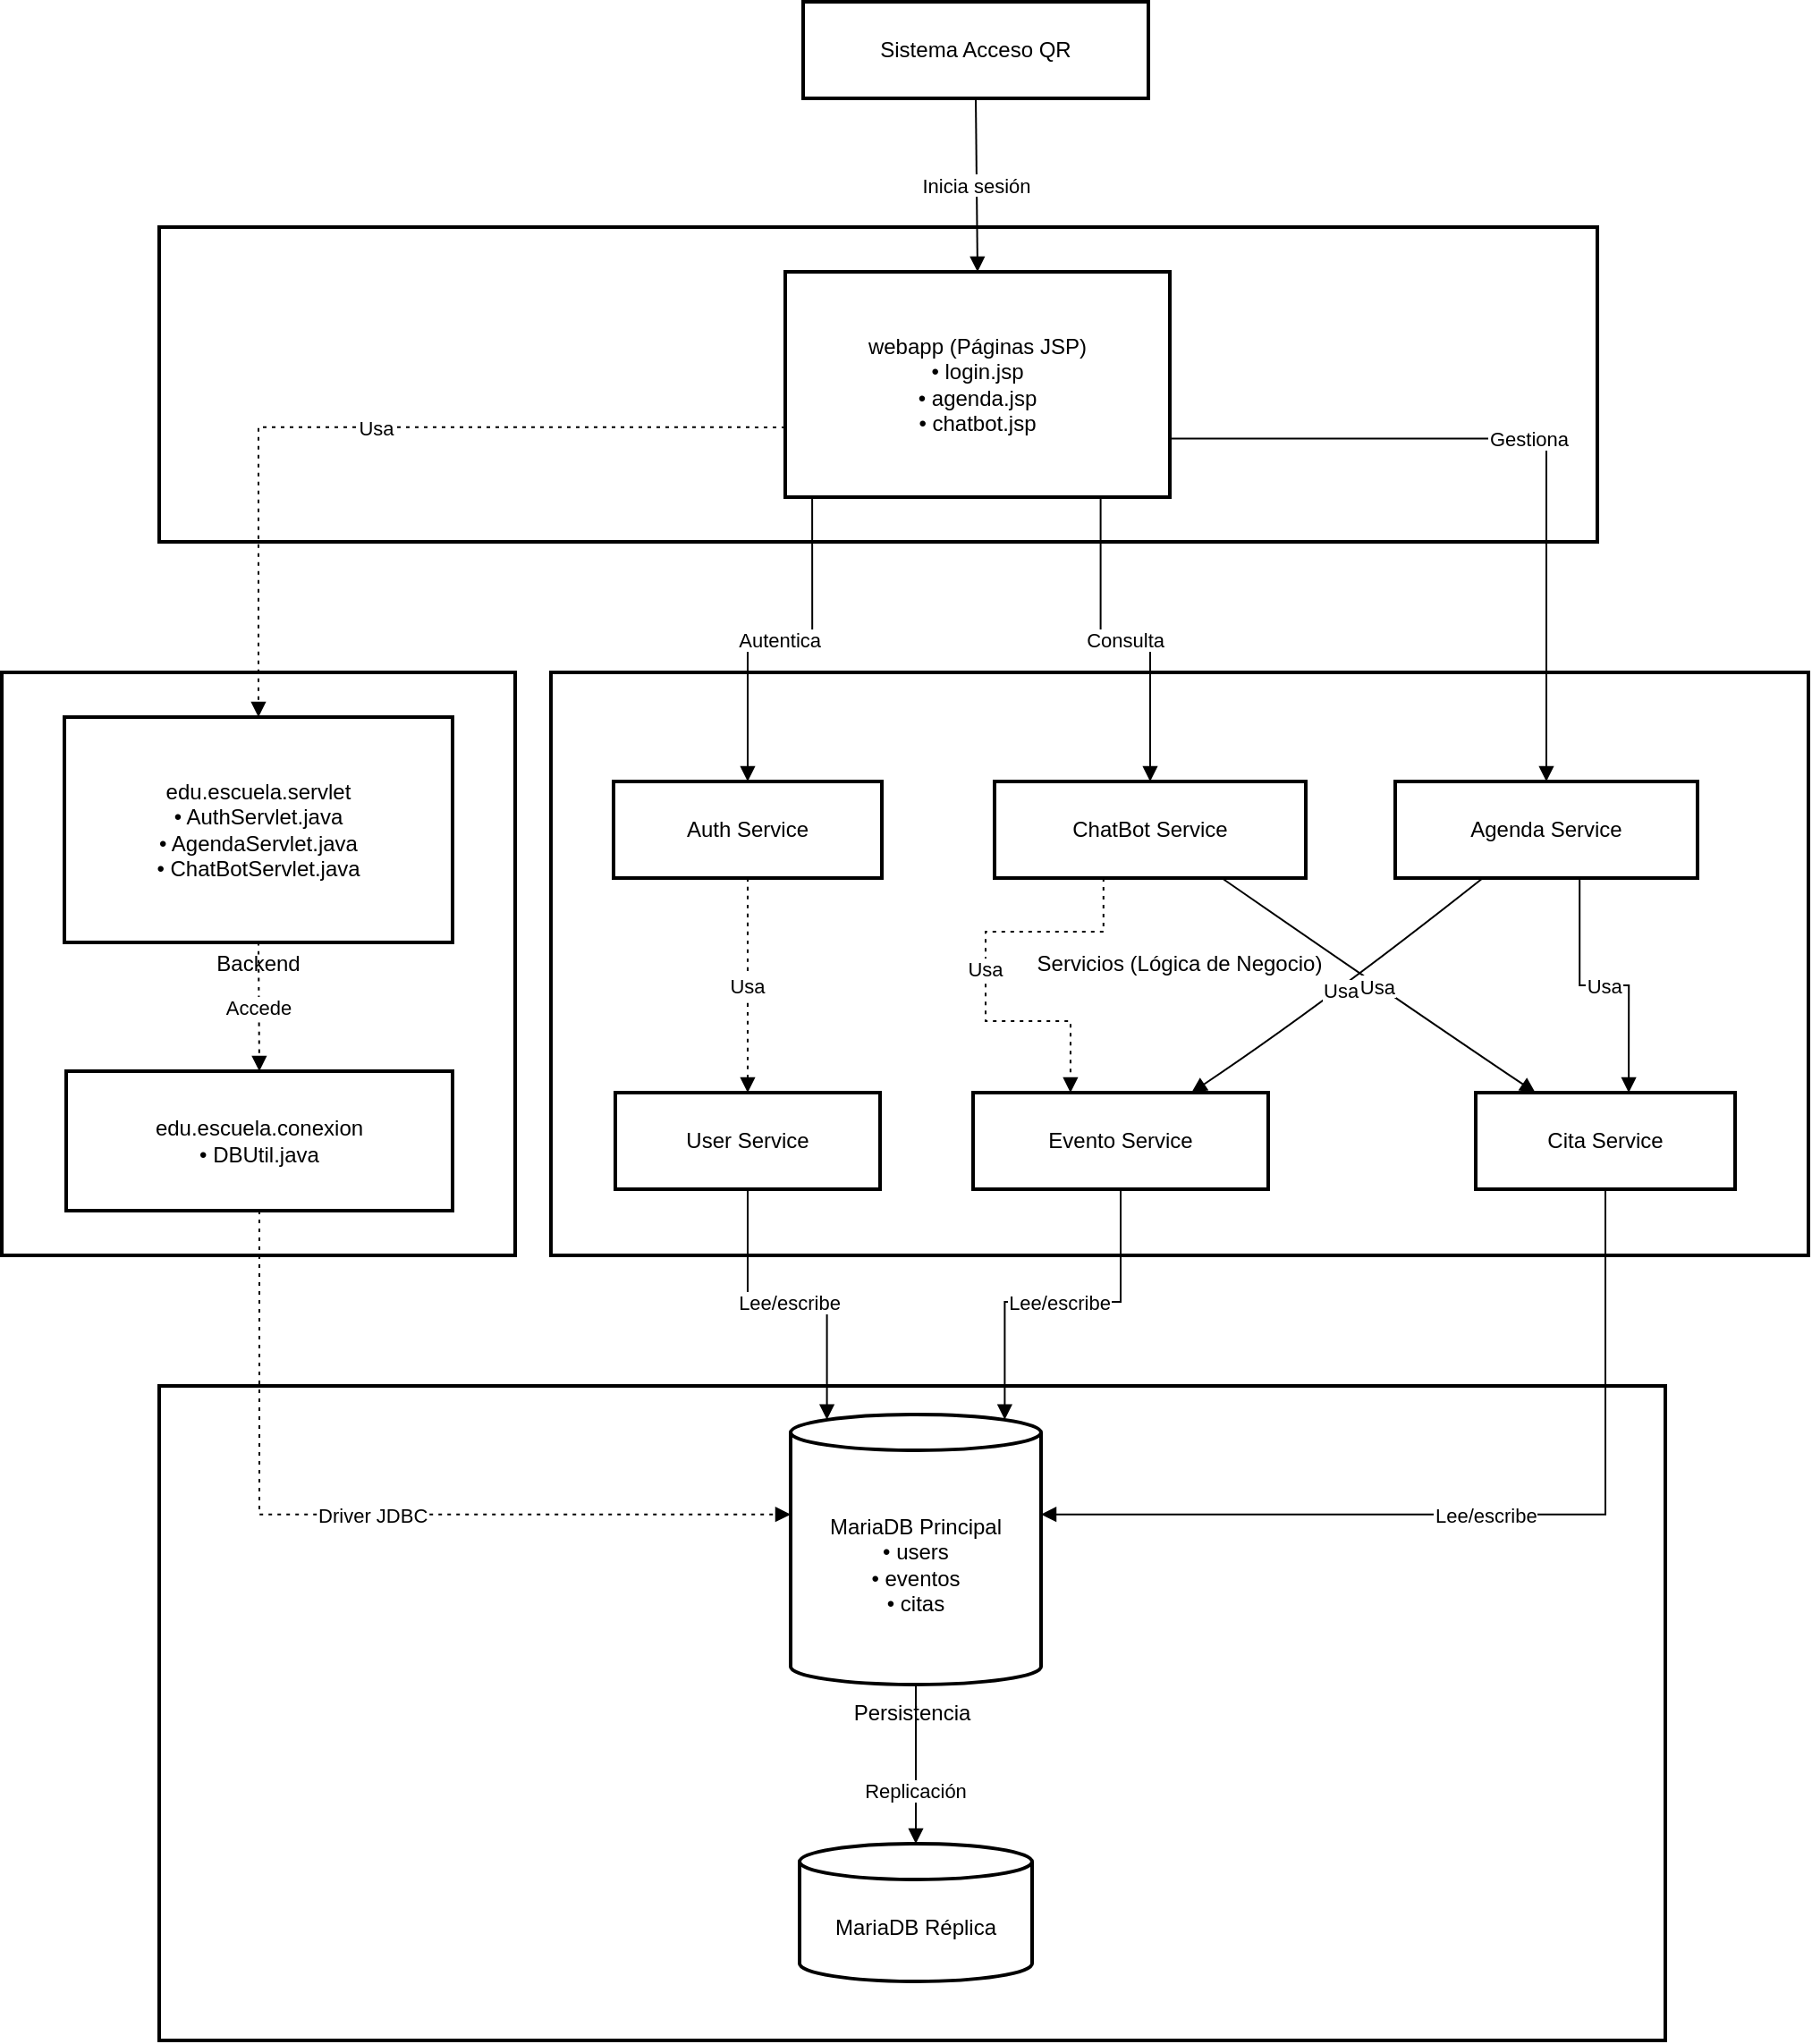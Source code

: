 <mxfile version="27.1.6">
  <diagram name="Page-1" id="cLnl78TK6VFA2XXWojxr">
    <mxGraphModel dx="1529" dy="1838" grid="1" gridSize="10" guides="1" tooltips="1" connect="1" arrows="1" fold="1" page="1" pageScale="1" pageWidth="850" pageHeight="1100" math="0" shadow="0">
      <root>
        <mxCell id="0" />
        <mxCell id="1" parent="0" />
        <mxCell id="lwonQxIqzes1S_wUgZxZ-1" value="Persistencia" style="whiteSpace=wrap;strokeWidth=2;" vertex="1" parent="1">
          <mxGeometry x="318" y="774" width="842" height="366" as="geometry" />
        </mxCell>
        <mxCell id="lwonQxIqzes1S_wUgZxZ-2" value="Servicios (Lógica de Negocio)" style="whiteSpace=wrap;strokeWidth=2;" vertex="1" parent="1">
          <mxGeometry x="537" y="375" width="703" height="326" as="geometry" />
        </mxCell>
        <mxCell id="lwonQxIqzes1S_wUgZxZ-3" value="Backend" style="whiteSpace=wrap;strokeWidth=2;" vertex="1" parent="1">
          <mxGeometry x="230" y="375" width="287" height="326" as="geometry" />
        </mxCell>
        <mxCell id="lwonQxIqzes1S_wUgZxZ-4" value="Frontend" style="whiteSpace=wrap;strokeWidth=2;" vertex="1" parent="1">
          <mxGeometry x="318" y="126" width="804" height="176" as="geometry" />
        </mxCell>
        <mxCell id="lwonQxIqzes1S_wUgZxZ-5" value="Sistema Acceso QR" style="whiteSpace=wrap;strokeWidth=2;" vertex="1" parent="1">
          <mxGeometry x="678" width="193" height="54" as="geometry" />
        </mxCell>
        <mxCell id="lwonQxIqzes1S_wUgZxZ-6" value="webapp (Páginas JSP)&#xa;• login.jsp&#xa;• agenda.jsp&#xa;• chatbot.jsp" style="whiteSpace=wrap;strokeWidth=2;" vertex="1" parent="1">
          <mxGeometry x="668" y="151" width="215" height="126" as="geometry" />
        </mxCell>
        <mxCell id="lwonQxIqzes1S_wUgZxZ-7" value="edu.escuela.servlet&#xa;• AuthServlet.java&#xa;• AgendaServlet.java&#xa;• ChatBotServlet.java" style="whiteSpace=wrap;strokeWidth=2;" vertex="1" parent="1">
          <mxGeometry x="265" y="400" width="217" height="126" as="geometry" />
        </mxCell>
        <mxCell id="lwonQxIqzes1S_wUgZxZ-8" value="edu.escuela.conexion&#xa;• DBUtil.java" style="whiteSpace=wrap;strokeWidth=2;" vertex="1" parent="1">
          <mxGeometry x="266" y="598" width="216" height="78" as="geometry" />
        </mxCell>
        <mxCell id="lwonQxIqzes1S_wUgZxZ-9" value="Auth Service" style="whiteSpace=wrap;strokeWidth=2;" vertex="1" parent="1">
          <mxGeometry x="572" y="436" width="150" height="54" as="geometry" />
        </mxCell>
        <mxCell id="lwonQxIqzes1S_wUgZxZ-10" value="User Service" style="whiteSpace=wrap;strokeWidth=2;" vertex="1" parent="1">
          <mxGeometry x="573" y="610" width="148" height="54" as="geometry" />
        </mxCell>
        <mxCell id="lwonQxIqzes1S_wUgZxZ-11" value="ChatBot Service" style="whiteSpace=wrap;strokeWidth=2;" vertex="1" parent="1">
          <mxGeometry x="785" y="436" width="174" height="54" as="geometry" />
        </mxCell>
        <mxCell id="lwonQxIqzes1S_wUgZxZ-12" value="Evento Service" style="whiteSpace=wrap;strokeWidth=2;" vertex="1" parent="1">
          <mxGeometry x="773" y="610" width="165" height="54" as="geometry" />
        </mxCell>
        <mxCell id="lwonQxIqzes1S_wUgZxZ-13" value="Cita Service" style="whiteSpace=wrap;strokeWidth=2;" vertex="1" parent="1">
          <mxGeometry x="1054" y="610" width="145" height="54" as="geometry" />
        </mxCell>
        <mxCell id="lwonQxIqzes1S_wUgZxZ-14" value="Agenda Service" style="whiteSpace=wrap;strokeWidth=2;" vertex="1" parent="1">
          <mxGeometry x="1009" y="436" width="169" height="54" as="geometry" />
        </mxCell>
        <mxCell id="lwonQxIqzes1S_wUgZxZ-15" value="MariaDB Principal&#xa;• users&#xa;• eventos&#xa;• citas" style="shape=cylinder3;boundedLbl=1;backgroundOutline=1;size=10;strokeWidth=2;whiteSpace=wrap;" vertex="1" parent="1">
          <mxGeometry x="671" y="790" width="140" height="151" as="geometry" />
        </mxCell>
        <mxCell id="lwonQxIqzes1S_wUgZxZ-16" value="MariaDB Réplica" style="shape=cylinder3;boundedLbl=1;backgroundOutline=1;size=10;strokeWidth=2;whiteSpace=wrap;" vertex="1" parent="1">
          <mxGeometry x="676" y="1030" width="130" height="77" as="geometry" />
        </mxCell>
        <mxCell id="lwonQxIqzes1S_wUgZxZ-17" value="Inicia sesión" style="curved=1;startArrow=none;endArrow=block;exitX=0.5;exitY=1;entryX=0.5;entryY=0;rounded=0;" edge="1" parent="1" source="lwonQxIqzes1S_wUgZxZ-5" target="lwonQxIqzes1S_wUgZxZ-6">
          <mxGeometry relative="1" as="geometry">
            <Array as="points" />
          </mxGeometry>
        </mxCell>
        <mxCell id="lwonQxIqzes1S_wUgZxZ-18" value="Usa" style="curved=1;dashed=1;dashPattern=2 3;startArrow=none;endArrow=block;exitX=0.5;exitY=1;entryX=0.5;entryY=0;rounded=0;" edge="1" parent="1" source="lwonQxIqzes1S_wUgZxZ-9" target="lwonQxIqzes1S_wUgZxZ-10">
          <mxGeometry relative="1" as="geometry">
            <Array as="points" />
          </mxGeometry>
        </mxCell>
        <mxCell id="lwonQxIqzes1S_wUgZxZ-19" value="Usa" style="dashed=1;dashPattern=2 3;startArrow=none;endArrow=block;exitX=0.35;exitY=1;entryX=0.33;entryY=0;rounded=0;edgeStyle=orthogonalEdgeStyle;" edge="1" parent="1" source="lwonQxIqzes1S_wUgZxZ-11" target="lwonQxIqzes1S_wUgZxZ-12">
          <mxGeometry relative="1" as="geometry">
            <Array as="points">
              <mxPoint x="846" y="520" />
              <mxPoint x="780" y="520" />
              <mxPoint x="780" y="570" />
              <mxPoint x="828" y="570" />
            </Array>
          </mxGeometry>
        </mxCell>
        <mxCell id="lwonQxIqzes1S_wUgZxZ-20" value="Usa" style="curved=1;startArrow=none;endArrow=block;exitX=0.73;exitY=1;entryX=0.23;entryY=0;rounded=0;" edge="1" parent="1" source="lwonQxIqzes1S_wUgZxZ-11" target="lwonQxIqzes1S_wUgZxZ-13">
          <mxGeometry relative="1" as="geometry">
            <Array as="points">
              <mxPoint x="1016" y="562" />
            </Array>
          </mxGeometry>
        </mxCell>
        <mxCell id="lwonQxIqzes1S_wUgZxZ-21" value="Usa" style="curved=1;startArrow=none;endArrow=block;exitX=0.29;exitY=1;entryX=0.74;entryY=0;rounded=0;" edge="1" parent="1" source="lwonQxIqzes1S_wUgZxZ-14" target="lwonQxIqzes1S_wUgZxZ-12">
          <mxGeometry relative="1" as="geometry">
            <Array as="points">
              <mxPoint x="967" y="562" />
            </Array>
          </mxGeometry>
        </mxCell>
        <mxCell id="lwonQxIqzes1S_wUgZxZ-22" value="Usa" style="startArrow=none;endArrow=block;exitX=0.61;exitY=1;entryX=0.59;entryY=0;rounded=0;edgeStyle=orthogonalEdgeStyle;" edge="1" parent="1" source="lwonQxIqzes1S_wUgZxZ-14" target="lwonQxIqzes1S_wUgZxZ-13">
          <mxGeometry relative="1" as="geometry" />
        </mxCell>
        <mxCell id="lwonQxIqzes1S_wUgZxZ-23" value="Autentica" style="startArrow=none;endArrow=block;exitX=0.07;exitY=1;entryX=0.5;entryY=0;rounded=0;edgeStyle=orthogonalEdgeStyle;" edge="1" parent="1" source="lwonQxIqzes1S_wUgZxZ-6" target="lwonQxIqzes1S_wUgZxZ-9">
          <mxGeometry relative="1" as="geometry" />
        </mxCell>
        <mxCell id="lwonQxIqzes1S_wUgZxZ-24" value="Gestiona" style="startArrow=none;endArrow=block;exitX=1;exitY=0.74;entryX=0.5;entryY=0;rounded=0;edgeStyle=orthogonalEdgeStyle;" edge="1" parent="1" source="lwonQxIqzes1S_wUgZxZ-6" target="lwonQxIqzes1S_wUgZxZ-14">
          <mxGeometry relative="1" as="geometry" />
        </mxCell>
        <mxCell id="lwonQxIqzes1S_wUgZxZ-25" value="Consulta" style="startArrow=none;endArrow=block;exitX=0.82;exitY=1;entryX=0.5;entryY=0;rounded=0;edgeStyle=orthogonalEdgeStyle;" edge="1" parent="1" source="lwonQxIqzes1S_wUgZxZ-6" target="lwonQxIqzes1S_wUgZxZ-11">
          <mxGeometry relative="1" as="geometry" />
        </mxCell>
        <mxCell id="lwonQxIqzes1S_wUgZxZ-26" value="Usa" style="dashed=1;dashPattern=2 3;startArrow=none;endArrow=block;exitX=0;exitY=0.69;entryX=0.5;entryY=0;rounded=0;edgeStyle=orthogonalEdgeStyle;" edge="1" parent="1" source="lwonQxIqzes1S_wUgZxZ-6" target="lwonQxIqzes1S_wUgZxZ-7">
          <mxGeometry relative="1" as="geometry" />
        </mxCell>
        <mxCell id="lwonQxIqzes1S_wUgZxZ-27" value="Accede" style="curved=1;dashed=1;dashPattern=2 3;startArrow=none;endArrow=block;exitX=0.5;exitY=1;entryX=0.5;entryY=0;rounded=0;" edge="1" parent="1" source="lwonQxIqzes1S_wUgZxZ-7" target="lwonQxIqzes1S_wUgZxZ-8">
          <mxGeometry relative="1" as="geometry">
            <Array as="points" />
          </mxGeometry>
        </mxCell>
        <mxCell id="lwonQxIqzes1S_wUgZxZ-28" value="Driver JDBC" style="dashed=1;dashPattern=2 3;startArrow=none;endArrow=block;exitX=0.5;exitY=1;entryX=0;entryY=0.37;rounded=0;edgeStyle=orthogonalEdgeStyle;" edge="1" parent="1" source="lwonQxIqzes1S_wUgZxZ-8" target="lwonQxIqzes1S_wUgZxZ-15">
          <mxGeometry relative="1" as="geometry" />
        </mxCell>
        <mxCell id="lwonQxIqzes1S_wUgZxZ-29" value="Lee/escribe" style="startArrow=none;endArrow=block;exitX=0.5;exitY=1;entryX=0.145;entryY=0;rounded=0;edgeStyle=orthogonalEdgeStyle;entryDx=0;entryDy=2.9;entryPerimeter=0;" edge="1" parent="1" source="lwonQxIqzes1S_wUgZxZ-10" target="lwonQxIqzes1S_wUgZxZ-15">
          <mxGeometry relative="1" as="geometry" />
        </mxCell>
        <mxCell id="lwonQxIqzes1S_wUgZxZ-30" value="Lee/escribe" style="startArrow=none;endArrow=block;exitX=0.5;exitY=1;entryX=0.855;entryY=0;rounded=0;edgeStyle=orthogonalEdgeStyle;entryDx=0;entryDy=2.9;entryPerimeter=0;" edge="1" parent="1" source="lwonQxIqzes1S_wUgZxZ-12" target="lwonQxIqzes1S_wUgZxZ-15">
          <mxGeometry relative="1" as="geometry" />
        </mxCell>
        <mxCell id="lwonQxIqzes1S_wUgZxZ-31" value="Lee/escribe" style="startArrow=none;endArrow=block;exitX=0.5;exitY=1;entryX=1;entryY=0.37;rounded=0;edgeStyle=orthogonalEdgeStyle;" edge="1" parent="1" source="lwonQxIqzes1S_wUgZxZ-13" target="lwonQxIqzes1S_wUgZxZ-15">
          <mxGeometry relative="1" as="geometry" />
        </mxCell>
        <mxCell id="lwonQxIqzes1S_wUgZxZ-32" value="Replicación" style="curved=1;startArrow=none;endArrow=block;exitX=0.5;exitY=0.99;entryX=0.5;entryY=0.01;rounded=0;" edge="1" parent="1" source="lwonQxIqzes1S_wUgZxZ-15" target="lwonQxIqzes1S_wUgZxZ-16">
          <mxGeometry x="0.326" relative="1" as="geometry">
            <Array as="points" />
            <mxPoint as="offset" />
          </mxGeometry>
        </mxCell>
      </root>
    </mxGraphModel>
  </diagram>
</mxfile>

